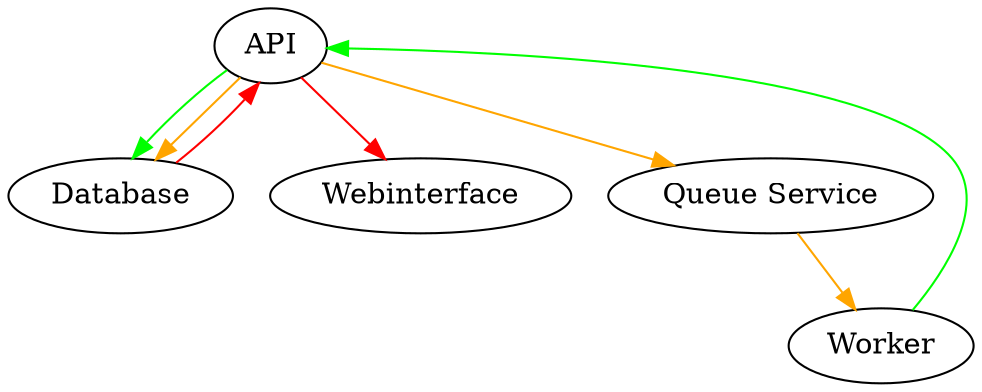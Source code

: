 digraph {
  API -> Database [color=green];
  API -> Database [color=orange];
  Database -> API [color=red];
  API -> Webinterface [color=red];
  API -> "Queue Service" [color=orange];
  "Queue Service" -> Worker [color=orange];
  Worker -> API [color=green];
}

